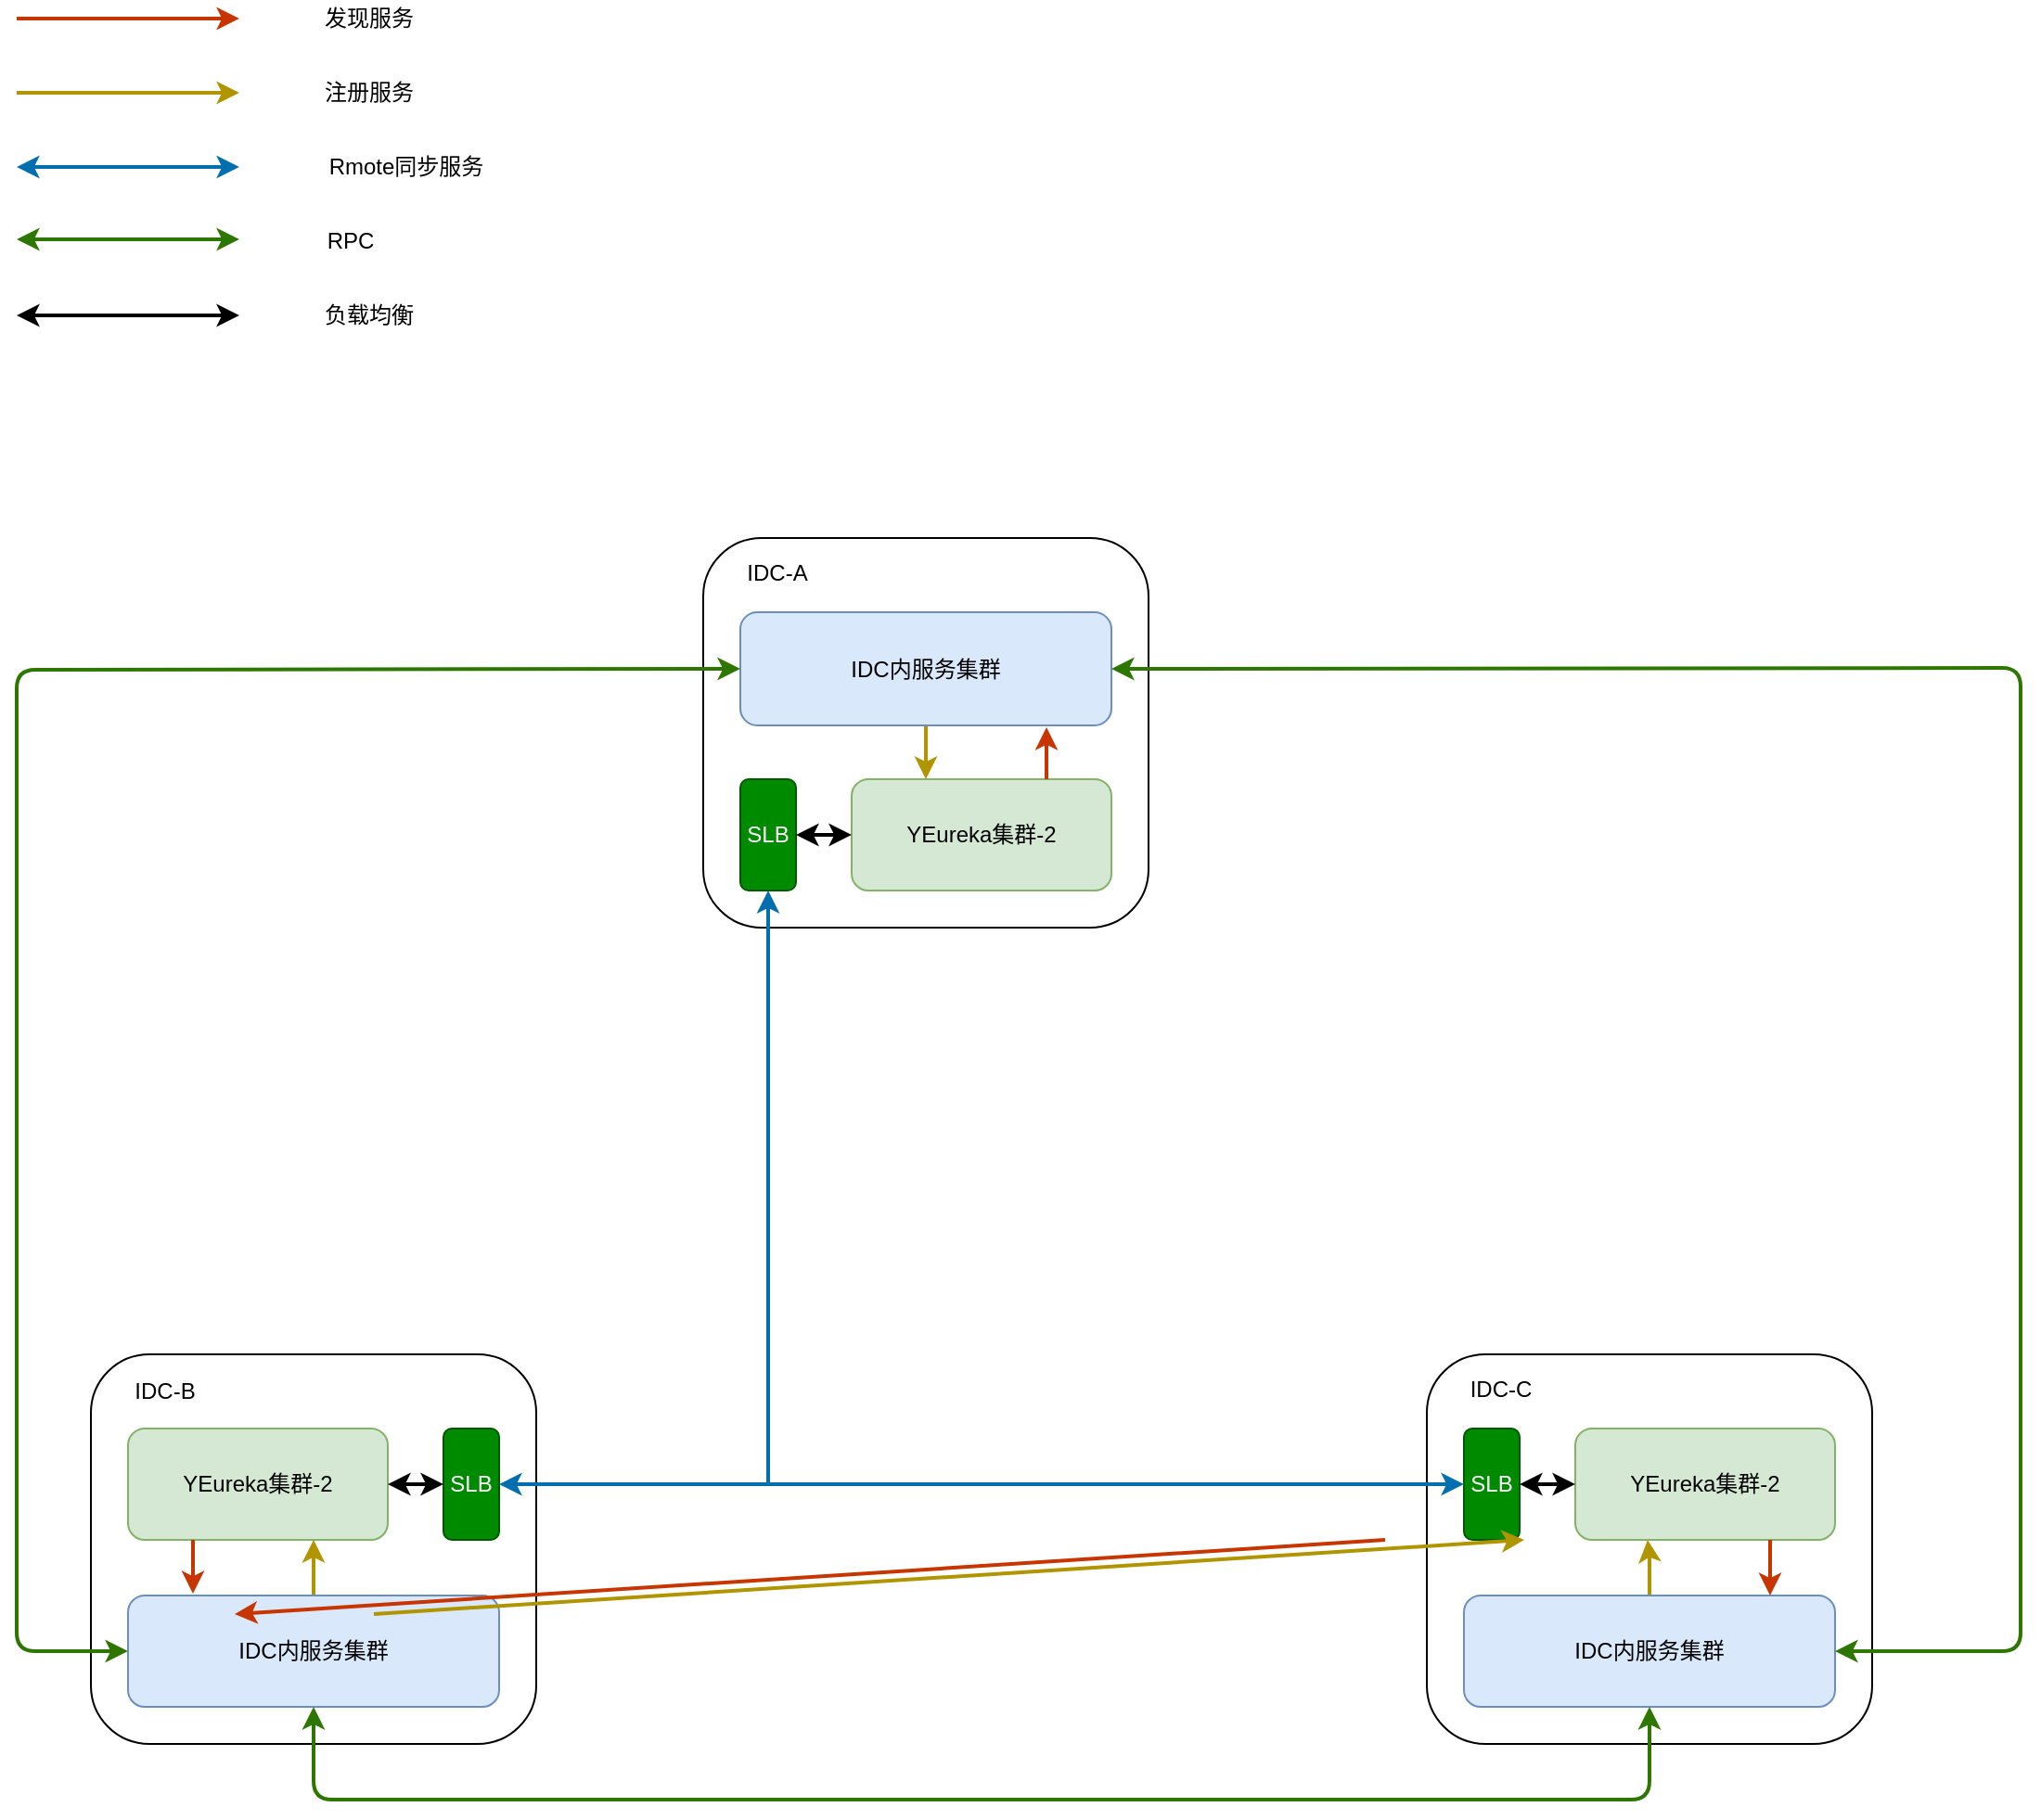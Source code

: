 <mxfile version="13.8.0" type="github">
  <diagram id="oLTQcHycqo5tb6mpDoaT" name="Page-1">
    <mxGraphModel dx="1422" dy="1914" grid="1" gridSize="10" guides="1" tooltips="1" connect="1" arrows="1" fold="1" page="1" pageScale="1" pageWidth="827" pageHeight="1169" math="0" shadow="0">
      <root>
        <mxCell id="0" />
        <mxCell id="1" parent="0" />
        <mxCell id="q3t6tNgOHvqSSlSUGWxc-13" value="IDC-A" style="text;html=1;strokeColor=none;fillColor=none;align=center;verticalAlign=middle;whiteSpace=wrap;rounded=0;" vertex="1" parent="1">
          <mxGeometry x="450" y="90" width="40" height="20" as="geometry" />
        </mxCell>
        <mxCell id="q3t6tNgOHvqSSlSUGWxc-59" value="" style="group;rotation=0;" vertex="1" connectable="0" parent="1">
          <mxGeometry x="450" y="40" width="240" height="210" as="geometry" />
        </mxCell>
        <mxCell id="q3t6tNgOHvqSSlSUGWxc-60" value="" style="rounded=1;whiteSpace=wrap;html=1;rotation=0;" vertex="1" parent="q3t6tNgOHvqSSlSUGWxc-59">
          <mxGeometry width="240" height="210" as="geometry" />
        </mxCell>
        <mxCell id="q3t6tNgOHvqSSlSUGWxc-61" value="YEureka集群-2" style="rounded=1;whiteSpace=wrap;html=1;fillColor=#d5e8d4;strokeColor=#82b366;rotation=0;" vertex="1" parent="q3t6tNgOHvqSSlSUGWxc-59">
          <mxGeometry x="80" y="130" width="140" height="60" as="geometry" />
        </mxCell>
        <mxCell id="q3t6tNgOHvqSSlSUGWxc-71" style="edgeStyle=orthogonalEdgeStyle;rounded=0;orthogonalLoop=1;jettySize=auto;html=1;exitX=0.5;exitY=1;exitDx=0;exitDy=0;strokeWidth=2;fillColor=#e3c800;strokeColor=#B09500;" edge="1" parent="q3t6tNgOHvqSSlSUGWxc-59" source="q3t6tNgOHvqSSlSUGWxc-63">
          <mxGeometry relative="1" as="geometry">
            <mxPoint x="120" y="130" as="targetPoint" />
          </mxGeometry>
        </mxCell>
        <mxCell id="q3t6tNgOHvqSSlSUGWxc-63" value="IDC内服务集群" style="rounded=1;whiteSpace=wrap;html=1;fillColor=#dae8fc;strokeColor=#6c8ebf;rotation=0;" vertex="1" parent="q3t6tNgOHvqSSlSUGWxc-59">
          <mxGeometry x="20" y="40" width="200" height="61" as="geometry" />
        </mxCell>
        <mxCell id="q3t6tNgOHvqSSlSUGWxc-64" value="IDC-A" style="text;html=1;strokeColor=none;fillColor=none;align=center;verticalAlign=middle;whiteSpace=wrap;rounded=0;rotation=0;" vertex="1" parent="q3t6tNgOHvqSSlSUGWxc-59">
          <mxGeometry x="20" y="9" width="40" height="20" as="geometry" />
        </mxCell>
        <mxCell id="q3t6tNgOHvqSSlSUGWxc-66" value="SLB" style="rounded=1;whiteSpace=wrap;html=1;fillColor=#008a00;strokeColor=#005700;fontColor=#ffffff;rotation=0;" vertex="1" parent="q3t6tNgOHvqSSlSUGWxc-59">
          <mxGeometry x="20" y="130" width="30" height="60" as="geometry" />
        </mxCell>
        <mxCell id="q3t6tNgOHvqSSlSUGWxc-67" value="" style="endArrow=classic;startArrow=classic;html=1;strokeWidth=2;entryX=0;entryY=0.5;entryDx=0;entryDy=0;exitX=1;exitY=0.5;exitDx=0;exitDy=0;" edge="1" parent="q3t6tNgOHvqSSlSUGWxc-59" target="q3t6tNgOHvqSSlSUGWxc-61" source="q3t6tNgOHvqSSlSUGWxc-66">
          <mxGeometry width="50" height="50" relative="1" as="geometry">
            <mxPoint x="80" y="70" as="sourcePoint" />
            <mxPoint x="170" y="20" as="targetPoint" />
          </mxGeometry>
        </mxCell>
        <mxCell id="q3t6tNgOHvqSSlSUGWxc-73" value="" style="endArrow=classic;html=1;strokeWidth=2;exitX=0.75;exitY=0;exitDx=0;exitDy=0;fillColor=#fa6800;strokeColor=#C73500;entryX=0.825;entryY=1.016;entryDx=0;entryDy=0;entryPerimeter=0;" edge="1" parent="q3t6tNgOHvqSSlSUGWxc-59" source="q3t6tNgOHvqSSlSUGWxc-61" target="q3t6tNgOHvqSSlSUGWxc-63">
          <mxGeometry width="50" height="50" relative="1" as="geometry">
            <mxPoint x="585" y="550" as="sourcePoint" />
            <mxPoint x="585" y="580" as="targetPoint" />
            <Array as="points" />
          </mxGeometry>
        </mxCell>
        <mxCell id="q3t6tNgOHvqSSlSUGWxc-57" value="" style="group;rotation=0;" vertex="1" connectable="0" parent="1">
          <mxGeometry x="840" y="480" width="240" height="210" as="geometry" />
        </mxCell>
        <mxCell id="q3t6tNgOHvqSSlSUGWxc-49" value="" style="rounded=1;whiteSpace=wrap;html=1;rotation=0;" vertex="1" parent="q3t6tNgOHvqSSlSUGWxc-57">
          <mxGeometry width="240" height="210" as="geometry" />
        </mxCell>
        <mxCell id="q3t6tNgOHvqSSlSUGWxc-50" value="YEureka集群-2" style="rounded=1;whiteSpace=wrap;html=1;fillColor=#d5e8d4;strokeColor=#82b366;rotation=0;" vertex="1" parent="q3t6tNgOHvqSSlSUGWxc-57">
          <mxGeometry x="80" y="40" width="140" height="60" as="geometry" />
        </mxCell>
        <mxCell id="q3t6tNgOHvqSSlSUGWxc-51" style="edgeStyle=orthogonalEdgeStyle;rounded=0;orthogonalLoop=1;jettySize=auto;html=1;strokeWidth=2;fillColor=#e3c800;strokeColor=#B09500;" edge="1" parent="q3t6tNgOHvqSSlSUGWxc-57" source="q3t6tNgOHvqSSlSUGWxc-52">
          <mxGeometry relative="1" as="geometry">
            <mxPoint x="119" y="100" as="targetPoint" />
          </mxGeometry>
        </mxCell>
        <mxCell id="q3t6tNgOHvqSSlSUGWxc-52" value="IDC内服务集群" style="rounded=1;whiteSpace=wrap;html=1;fillColor=#dae8fc;strokeColor=#6c8ebf;rotation=0;" vertex="1" parent="q3t6tNgOHvqSSlSUGWxc-57">
          <mxGeometry x="20" y="130" width="200" height="60" as="geometry" />
        </mxCell>
        <mxCell id="q3t6tNgOHvqSSlSUGWxc-53" value="IDC-C" style="text;html=1;strokeColor=none;fillColor=none;align=center;verticalAlign=middle;whiteSpace=wrap;rounded=0;rotation=0;" vertex="1" parent="q3t6tNgOHvqSSlSUGWxc-57">
          <mxGeometry x="20" y="9" width="40" height="20" as="geometry" />
        </mxCell>
        <mxCell id="q3t6tNgOHvqSSlSUGWxc-54" value="" style="endArrow=classic;html=1;strokeWidth=2;exitX=0.75;exitY=1;exitDx=0;exitDy=0;fillColor=#fa6800;strokeColor=#C73500;" edge="1" parent="q3t6tNgOHvqSSlSUGWxc-57" source="q3t6tNgOHvqSSlSUGWxc-50">
          <mxGeometry width="50" height="50" relative="1" as="geometry">
            <mxPoint y="-80" as="sourcePoint" />
            <mxPoint x="185" y="130" as="targetPoint" />
            <Array as="points" />
          </mxGeometry>
        </mxCell>
        <mxCell id="q3t6tNgOHvqSSlSUGWxc-55" value="SLB" style="rounded=1;whiteSpace=wrap;html=1;fillColor=#008a00;strokeColor=#005700;fontColor=#ffffff;rotation=0;" vertex="1" parent="q3t6tNgOHvqSSlSUGWxc-57">
          <mxGeometry x="20" y="40" width="30" height="60" as="geometry" />
        </mxCell>
        <mxCell id="q3t6tNgOHvqSSlSUGWxc-56" value="" style="endArrow=classic;startArrow=classic;html=1;strokeWidth=2;" edge="1" parent="q3t6tNgOHvqSSlSUGWxc-57" target="q3t6tNgOHvqSSlSUGWxc-55">
          <mxGeometry width="50" height="50" relative="1" as="geometry">
            <mxPoint x="80" y="70" as="sourcePoint" />
            <mxPoint x="170" y="20" as="targetPoint" />
          </mxGeometry>
        </mxCell>
        <mxCell id="q3t6tNgOHvqSSlSUGWxc-1" value="" style="rounded=1;whiteSpace=wrap;html=1;" vertex="1" parent="1">
          <mxGeometry x="120" y="480" width="240" height="210" as="geometry" />
        </mxCell>
        <mxCell id="q3t6tNgOHvqSSlSUGWxc-2" value="YEureka集群-2" style="rounded=1;whiteSpace=wrap;html=1;fillColor=#d5e8d4;strokeColor=#82b366;" vertex="1" parent="1">
          <mxGeometry x="140" y="520" width="140" height="60" as="geometry" />
        </mxCell>
        <mxCell id="q3t6tNgOHvqSSlSUGWxc-47" style="edgeStyle=orthogonalEdgeStyle;rounded=0;orthogonalLoop=1;jettySize=auto;html=1;strokeWidth=2;fillColor=#e3c800;strokeColor=#B09500;" edge="1" parent="1" source="q3t6tNgOHvqSSlSUGWxc-3">
          <mxGeometry relative="1" as="geometry">
            <mxPoint x="240" y="580" as="targetPoint" />
          </mxGeometry>
        </mxCell>
        <mxCell id="q3t6tNgOHvqSSlSUGWxc-3" value="IDC内服务集群" style="rounded=1;whiteSpace=wrap;html=1;fillColor=#dae8fc;strokeColor=#6c8ebf;" vertex="1" parent="1">
          <mxGeometry x="140" y="610" width="200" height="60" as="geometry" />
        </mxCell>
        <mxCell id="q3t6tNgOHvqSSlSUGWxc-4" value="IDC-B" style="text;html=1;strokeColor=none;fillColor=none;align=center;verticalAlign=middle;whiteSpace=wrap;rounded=0;" vertex="1" parent="1">
          <mxGeometry x="140" y="490" width="40" height="20" as="geometry" />
        </mxCell>
        <mxCell id="q3t6tNgOHvqSSlSUGWxc-17" value="" style="endArrow=classic;startArrow=classic;html=1;fillColor=#1ba1e2;strokeColor=#006EAF;strokeWidth=2;entryX=1;entryY=0.5;entryDx=0;entryDy=0;" edge="1" parent="1" source="q3t6tNgOHvqSSlSUGWxc-55" target="q3t6tNgOHvqSSlSUGWxc-45">
          <mxGeometry width="50" height="50" relative="1" as="geometry">
            <mxPoint x="780" y="550" as="sourcePoint" />
            <mxPoint x="545" y="280" as="targetPoint" />
          </mxGeometry>
        </mxCell>
        <mxCell id="q3t6tNgOHvqSSlSUGWxc-25" value="" style="endArrow=classic;html=1;strokeWidth=2;exitX=0.25;exitY=1;exitDx=0;exitDy=0;fillColor=#fa6800;strokeColor=#C73500;" edge="1" parent="1" source="q3t6tNgOHvqSSlSUGWxc-2">
          <mxGeometry width="50" height="50" relative="1" as="geometry">
            <mxPoint x="120" y="400" as="sourcePoint" />
            <mxPoint x="175" y="609" as="targetPoint" />
            <Array as="points" />
          </mxGeometry>
        </mxCell>
        <mxCell id="q3t6tNgOHvqSSlSUGWxc-27" value="" style="endArrow=classic;html=1;strokeWidth=2;entryX=0.25;entryY=0;entryDx=0;entryDy=0;exitX=0.25;exitY=1;exitDx=0;exitDy=0;fillColor=#fa6800;strokeColor=#C73500;" edge="1" parent="1" target="q3t6tNgOHvqSSlSUGWxc-8">
          <mxGeometry width="50" height="50" relative="1" as="geometry">
            <mxPoint x="817.5" y="580" as="sourcePoint" />
            <mxPoint x="197.5" y="620" as="targetPoint" />
          </mxGeometry>
        </mxCell>
        <mxCell id="q3t6tNgOHvqSSlSUGWxc-28" value="" style="endArrow=classic;html=1;strokeWidth=2;entryX=0.75;entryY=1;entryDx=0;entryDy=0;exitX=0.75;exitY=0;exitDx=0;exitDy=0;fillColor=#e3c800;strokeColor=#B09500;" edge="1" parent="1" source="q3t6tNgOHvqSSlSUGWxc-8">
          <mxGeometry width="50" height="50" relative="1" as="geometry">
            <mxPoint x="272.5" y="620" as="sourcePoint" />
            <mxPoint x="892.5" y="580" as="targetPoint" />
          </mxGeometry>
        </mxCell>
        <mxCell id="q3t6tNgOHvqSSlSUGWxc-29" value="" style="endArrow=classic;startArrow=classic;html=1;strokeWidth=2;entryX=0;entryY=0.5;entryDx=0;entryDy=0;exitX=0;exitY=0.5;exitDx=0;exitDy=0;fillColor=#60a917;strokeColor=#2D7600;" edge="1" parent="1" source="q3t6tNgOHvqSSlSUGWxc-63" target="q3t6tNgOHvqSSlSUGWxc-3">
          <mxGeometry width="50" height="50" relative="1" as="geometry">
            <mxPoint x="460" y="150" as="sourcePoint" />
            <mxPoint y="540" as="targetPoint" />
            <Array as="points">
              <mxPoint x="80" y="111" />
              <mxPoint x="80" y="640" />
            </Array>
          </mxGeometry>
        </mxCell>
        <mxCell id="q3t6tNgOHvqSSlSUGWxc-30" value="" style="endArrow=classic;startArrow=classic;html=1;strokeWidth=2;exitX=0.5;exitY=1;exitDx=0;exitDy=0;entryX=0.5;entryY=1;entryDx=0;entryDy=0;fillColor=#60a917;strokeColor=#2D7600;" edge="1" parent="1" source="q3t6tNgOHvqSSlSUGWxc-3" target="q3t6tNgOHvqSSlSUGWxc-52">
          <mxGeometry width="50" height="50" relative="1" as="geometry">
            <mxPoint x="520" y="760" as="sourcePoint" />
            <mxPoint x="855" y="670" as="targetPoint" />
            <Array as="points">
              <mxPoint x="240" y="720" />
              <mxPoint x="960" y="720" />
            </Array>
          </mxGeometry>
        </mxCell>
        <mxCell id="q3t6tNgOHvqSSlSUGWxc-31" value="" style="endArrow=classic;startArrow=classic;html=1;strokeWidth=2;entryX=1;entryY=0.5;entryDx=0;entryDy=0;fillColor=#60a917;strokeColor=#2D7600;exitX=1;exitY=0.5;exitDx=0;exitDy=0;" edge="1" parent="1" source="q3t6tNgOHvqSSlSUGWxc-52" target="q3t6tNgOHvqSSlSUGWxc-63">
          <mxGeometry width="50" height="50" relative="1" as="geometry">
            <mxPoint x="1220" y="620" as="sourcePoint" />
            <mxPoint x="610" y="150" as="targetPoint" />
            <Array as="points">
              <mxPoint x="1160" y="640" />
              <mxPoint x="1160" y="110" />
            </Array>
          </mxGeometry>
        </mxCell>
        <mxCell id="q3t6tNgOHvqSSlSUGWxc-45" value="SLB" style="rounded=1;whiteSpace=wrap;html=1;fillColor=#008a00;strokeColor=#005700;fontColor=#ffffff;" vertex="1" parent="1">
          <mxGeometry x="310" y="520" width="30" height="60" as="geometry" />
        </mxCell>
        <mxCell id="q3t6tNgOHvqSSlSUGWxc-46" value="" style="endArrow=classic;startArrow=classic;html=1;strokeWidth=2;" edge="1" parent="1" target="q3t6tNgOHvqSSlSUGWxc-45">
          <mxGeometry width="50" height="50" relative="1" as="geometry">
            <mxPoint x="280" y="550" as="sourcePoint" />
            <mxPoint x="290" y="500" as="targetPoint" />
          </mxGeometry>
        </mxCell>
        <mxCell id="q3t6tNgOHvqSSlSUGWxc-72" value="" style="endArrow=classic;html=1;strokeWidth=2;fillColor=#1ba1e2;strokeColor=#006EAF;" edge="1" parent="1" target="q3t6tNgOHvqSSlSUGWxc-66">
          <mxGeometry width="50" height="50" relative="1" as="geometry">
            <mxPoint x="485" y="550" as="sourcePoint" />
            <mxPoint x="510" y="280" as="targetPoint" />
          </mxGeometry>
        </mxCell>
        <mxCell id="q3t6tNgOHvqSSlSUGWxc-77" value="" style="group" vertex="1" connectable="0" parent="1">
          <mxGeometry x="80" y="-250" width="260" height="180" as="geometry" />
        </mxCell>
        <mxCell id="q3t6tNgOHvqSSlSUGWxc-33" value="" style="endArrow=classic;startArrow=classic;html=1;strokeWidth=2;fillColor=#1ba1e2;strokeColor=#006EAF;" edge="1" parent="q3t6tNgOHvqSSlSUGWxc-77">
          <mxGeometry width="50" height="50" relative="1" as="geometry">
            <mxPoint y="90" as="sourcePoint" />
            <mxPoint x="120" y="90" as="targetPoint" />
            <Array as="points" />
          </mxGeometry>
        </mxCell>
        <mxCell id="q3t6tNgOHvqSSlSUGWxc-35" value="" style="endArrow=classic;html=1;strokeWidth=2;fillColor=#e3c800;strokeColor=#B09500;" edge="1" parent="q3t6tNgOHvqSSlSUGWxc-77">
          <mxGeometry width="50" height="50" relative="1" as="geometry">
            <mxPoint y="50" as="sourcePoint" />
            <mxPoint x="120" y="50" as="targetPoint" />
          </mxGeometry>
        </mxCell>
        <mxCell id="q3t6tNgOHvqSSlSUGWxc-36" value="" style="endArrow=classic;html=1;strokeWidth=2;fillColor=#fa6800;strokeColor=#C73500;" edge="1" parent="q3t6tNgOHvqSSlSUGWxc-77">
          <mxGeometry width="50" height="50" relative="1" as="geometry">
            <mxPoint y="10" as="sourcePoint" />
            <mxPoint x="120" y="10" as="targetPoint" />
          </mxGeometry>
        </mxCell>
        <mxCell id="q3t6tNgOHvqSSlSUGWxc-37" value="" style="endArrow=classic;startArrow=classic;html=1;strokeWidth=2;fillColor=#60a917;strokeColor=#2D7600;" edge="1" parent="q3t6tNgOHvqSSlSUGWxc-77">
          <mxGeometry width="50" height="50" relative="1" as="geometry">
            <mxPoint y="129" as="sourcePoint" />
            <mxPoint x="120" y="129" as="targetPoint" />
            <Array as="points" />
          </mxGeometry>
        </mxCell>
        <mxCell id="q3t6tNgOHvqSSlSUGWxc-40" value="发现服务" style="text;html=1;strokeColor=none;fillColor=none;align=center;verticalAlign=middle;whiteSpace=wrap;rounded=0;" vertex="1" parent="q3t6tNgOHvqSSlSUGWxc-77">
          <mxGeometry x="160" width="60" height="20" as="geometry" />
        </mxCell>
        <mxCell id="q3t6tNgOHvqSSlSUGWxc-41" value="注册服务" style="text;html=1;strokeColor=none;fillColor=none;align=center;verticalAlign=middle;whiteSpace=wrap;rounded=0;" vertex="1" parent="q3t6tNgOHvqSSlSUGWxc-77">
          <mxGeometry x="160" y="40" width="60" height="20" as="geometry" />
        </mxCell>
        <mxCell id="q3t6tNgOHvqSSlSUGWxc-42" value="Rmote同步服务" style="text;html=1;strokeColor=none;fillColor=none;align=center;verticalAlign=middle;whiteSpace=wrap;rounded=0;" vertex="1" parent="q3t6tNgOHvqSSlSUGWxc-77">
          <mxGeometry x="160" y="80" width="100" height="20" as="geometry" />
        </mxCell>
        <mxCell id="q3t6tNgOHvqSSlSUGWxc-43" value="RPC" style="text;html=1;strokeColor=none;fillColor=none;align=center;verticalAlign=middle;whiteSpace=wrap;rounded=0;" vertex="1" parent="q3t6tNgOHvqSSlSUGWxc-77">
          <mxGeometry x="160" y="120" width="40" height="20" as="geometry" />
        </mxCell>
        <mxCell id="q3t6tNgOHvqSSlSUGWxc-76" value="" style="group" vertex="1" connectable="0" parent="q3t6tNgOHvqSSlSUGWxc-77">
          <mxGeometry y="160" width="215" height="20" as="geometry" />
        </mxCell>
        <mxCell id="q3t6tNgOHvqSSlSUGWxc-74" value="" style="endArrow=classic;startArrow=classic;html=1;strokeWidth=2;" edge="1" parent="q3t6tNgOHvqSSlSUGWxc-76">
          <mxGeometry width="50" height="50" relative="1" as="geometry">
            <mxPoint y="10" as="sourcePoint" />
            <mxPoint x="120" y="10" as="targetPoint" />
          </mxGeometry>
        </mxCell>
        <mxCell id="q3t6tNgOHvqSSlSUGWxc-75" value="负载均衡" style="text;html=1;strokeColor=none;fillColor=none;align=center;verticalAlign=middle;whiteSpace=wrap;rounded=0;" vertex="1" parent="q3t6tNgOHvqSSlSUGWxc-76">
          <mxGeometry x="165" width="50" height="20" as="geometry" />
        </mxCell>
      </root>
    </mxGraphModel>
  </diagram>
</mxfile>

